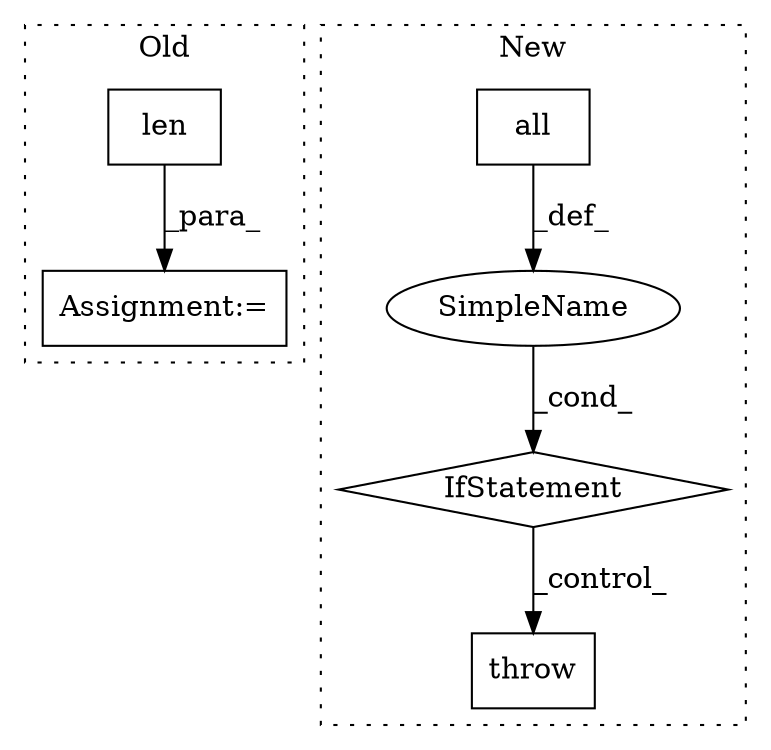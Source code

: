 digraph G {
subgraph cluster0 {
1 [label="len" a="32" s="9613,9643" l="4,1" shape="box"];
4 [label="Assignment:=" a="7" s="9612" l="1" shape="box"];
label = "Old";
style="dotted";
}
subgraph cluster1 {
2 [label="all" a="32" s="9594,9642" l="9,2" shape="box"];
3 [label="IfStatement" a="25" s="9590,9644" l="4,2" shape="diamond"];
5 [label="SimpleName" a="42" s="" l="" shape="ellipse"];
6 [label="throw" a="53" s="9772" l="6" shape="box"];
label = "New";
style="dotted";
}
1 -> 4 [label="_para_"];
2 -> 5 [label="_def_"];
3 -> 6 [label="_control_"];
5 -> 3 [label="_cond_"];
}